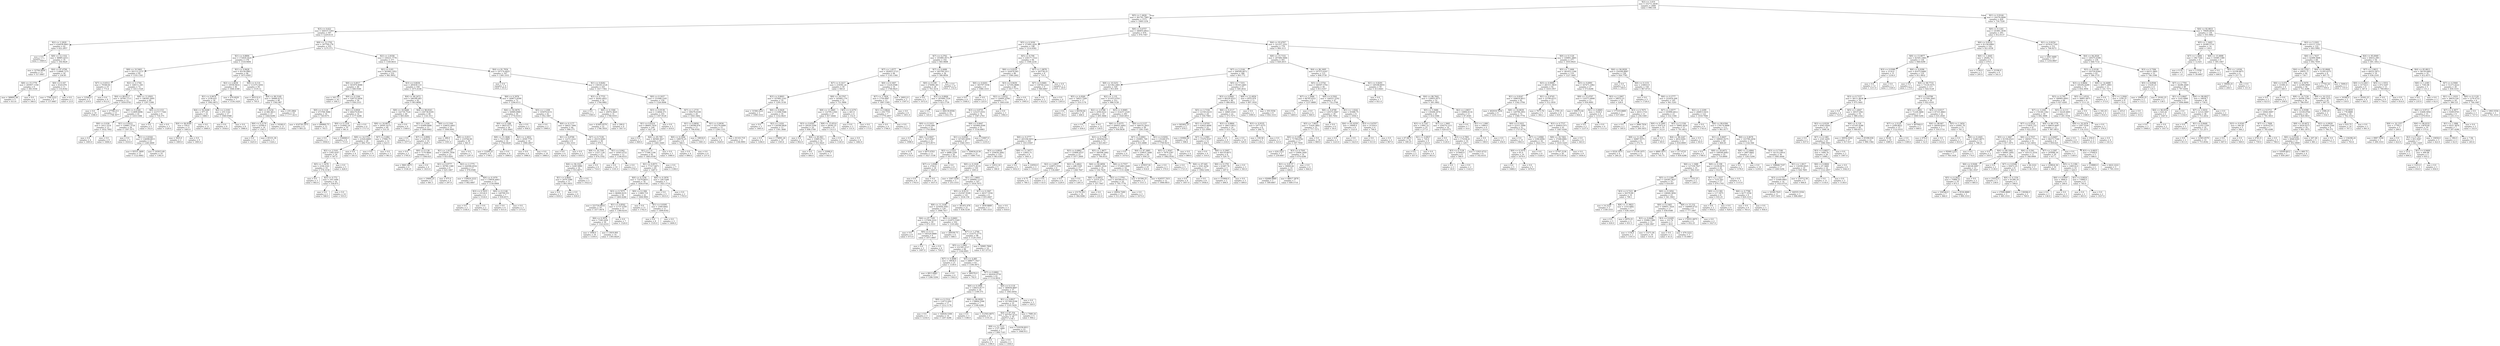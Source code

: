 digraph Tree {
node [shape=box] ;
0 [label="X[2] <= 3.419\nmse = 332711.4036\nsamples = 2000\nvalue = 996.538"] ;
1 [label="X[5] <= 1.4626\nmse = 361761.7965\nsamples = 1571\nvalue = 1069.1254"] ;
0 -> 1 [labeldistance=2.5, labelangle=45, headlabel="True"] ;
2 [label="X[3] <= 0.622\nmse = 344537.5303\nsamples = 597\nvalue = 1229.6131"] ;
1 -> 2 ;
3 [label="X[2] <= 2.2829\nmse = 434438.6803\nsamples = 42\nvalue = 622.2857"] ;
2 -> 3 ;
4 [label="mse = 0.0\nsamples = 7\nvalue = 1949.0"] ;
3 -> 4 ;
5 [label="X[8] <= 12.1332\nmse = 98885.4253\nsamples = 35\nvalue = 356.9429"] ;
3 -> 5 ;
6 [label="mse = 32704.9956\nsamples = 15\nvalue = 517.0667"] ;
5 -> 6 ;
7 [label="X[4] <= 87.4799\nmse = 114868.7275\nsamples = 20\nvalue = 236.85"] ;
5 -> 7 ;
8 [label="X[8] <= 15.1779\nmse = 205957.1358\nsamples = 9\nvalue = 383.5556"] ;
7 -> 8 ;
9 [label="mse = 368691.84\nsamples = 5\nvalue = 413.6"] ;
8 -> 9 ;
10 [label="mse = 0.0\nsamples = 4\nvalue = 346.0"] ;
8 -> 10 ;
11 [label="X[0] <= 0.167\nmse = 8324.876\nsamples = 11\nvalue = 116.8182"] ;
7 -> 11 ;
12 [label="mse = 7784.2222\nsamples = 9\nvalue = 137.6667"] ;
11 -> 12 ;
13 [label="mse = 0.0\nsamples = 2\nvalue = 23.0"] ;
11 -> 13 ;
14 [label="X[8] <= 12.1702\nmse = 307709.178\nsamples = 555\nvalue = 1275.573"] ;
2 -> 14 ;
15 [label="X[1] <= 0.8894\nmse = 172829.5424\nsamples = 178\nvalue = 1518.9494"] ;
14 -> 15 ;
16 [label="X[8] <= 10.5462\nmse = 201112.2137\nsamples = 82\nvalue = 1335.1341"] ;
15 -> 16 ;
17 [label="X[7] <= 0.6512\nmse = 79348.64\nsamples = 10\nvalue = 773.4"] ;
16 -> 17 ;
18 [label="mse = 12544.0\nsamples = 2\nvalue = 219.0"] ;
17 -> 18 ;
19 [label="mse = 0.0\nsamples = 8\nvalue = 912.0"] ;
17 -> 19 ;
20 [label="X[2] <= 2.1744\nmse = 168111.185\nsamples = 72\nvalue = 1413.1528"] ;
16 -> 20 ;
21 [label="X[4] <= 89.6717\nmse = 18760.7713\nsamples = 23\nvalue = 1659.4783"] ;
20 -> 21 ;
22 [label="mse = 0.0\nsamples = 10\nvalue = 1596.0"] ;
21 -> 22 ;
23 [label="mse = 27708.213\nsamples = 13\nvalue = 1708.3077"] ;
21 -> 23 ;
24 [label="X[8] <= 11.9503\nmse = 196365.2695\nsamples = 49\nvalue = 1297.5306"] ;
20 -> 24 ;
25 [label="X[6] <= 0.2544\nmse = 112809.8096\nsamples = 41\nvalue = 1410.5366"] ;
24 -> 25 ;
26 [label="X[6] <= 0.036\nmse = 1612.3314\nsamples = 13\nvalue = 1632.7692"] ;
25 -> 26 ;
27 [label="mse = 0.0\nsamples = 4\nvalue = 1693.0"] ;
26 -> 27 ;
28 [label="mse = 0.0\nsamples = 9\nvalue = 1606.0"] ;
26 -> 28 ;
29 [label="X[1] <= 0.8221\nmse = 130861.3724\nsamples = 28\nvalue = 1307.3571"] ;
25 -> 29 ;
30 [label="mse = 0.0\nsamples = 5\nvalue = 1616.0"] ;
29 -> 30 ;
31 [label="X[1] <= 0.8344\nmse = 134098.8015\nsamples = 23\nvalue = 1240.2609"] ;
29 -> 31 ;
32 [label="mse = 95531.3609\nsamples = 13\nvalue = 1122.8462"] ;
31 -> 32 ;
33 [label="mse = 143015.69\nsamples = 10\nvalue = 1392.9"] ;
31 -> 33 ;
34 [label="X[0] <= 0.1153\nmse = 223717.7344\nsamples = 8\nvalue = 718.375"] ;
24 -> 34 ;
35 [label="mse = 0.0\nsamples = 5\nvalue = 352.0"] ;
34 -> 35 ;
36 [label="mse = 0.0\nsamples = 3\nvalue = 1329.0"] ;
34 -> 36 ;
37 [label="X[1] <= 0.9428\nmse = 95158.9983\nsamples = 96\nvalue = 1675.9583"] ;
15 -> 37 ;
38 [label="X[2] <= 2.4638\nmse = 19558.9414\nsamples = 46\nvalue = 1846.4348"] ;
37 -> 38 ;
39 [label="X[1] <= 0.9074\nmse = 2338.455\nsamples = 39\nvalue = 1902.4872"] ;
38 -> 39 ;
40 [label="X[4] <= 92.0268\nmse = 977.25\nsamples = 22\nvalue = 1866.5"] ;
39 -> 40 ;
41 [label="X[4] <= 84.8546\nmse = 550.0\nsamples = 11\nvalue = 1893.0"] ;
40 -> 41 ;
42 [label="mse = 3025.0\nsamples = 2\nvalue = 1893.0"] ;
41 -> 42 ;
43 [label="mse = 0.0\nsamples = 9\nvalue = 1893.0"] ;
41 -> 43 ;
44 [label="mse = 0.0\nsamples = 11\nvalue = 1840.0"] ;
40 -> 44 ;
45 [label="X[2] <= 2.2183\nmse = 255.1142\nsamples = 17\nvalue = 1949.0588"] ;
39 -> 45 ;
46 [label="mse = 0.0\nsamples = 9\nvalue = 1934.0"] ;
45 -> 46 ;
47 [label="mse = 0.0\nsamples = 8\nvalue = 1966.0"] ;
45 -> 47 ;
48 [label="mse = 470.6939\nsamples = 7\nvalue = 1534.1429"] ;
38 -> 48 ;
49 [label="X[0] <= 0.114\nmse = 113375.5456\nsamples = 50\nvalue = 1519.12"] ;
37 -> 49 ;
50 [label="mse = 393132.0\nsamples = 4\nvalue = 795.0"] ;
49 -> 50 ;
51 [label="X[4] <= 89.3149\nmse = 39488.4272\nsamples = 46\nvalue = 1582.087"] ;
49 -> 51 ;
52 [label="X[6] <= 0.5234\nmse = 21366.3813\nsamples = 27\nvalue = 1444.6296"] ;
51 -> 52 ;
53 [label="X[6] <= 0.2179\nmse = 22599.0\nsamples = 16\nvalue = 1393.5"] ;
52 -> 53 ;
54 [label="mse = 0.0\nsamples = 11\nvalue = 1425.0"] ;
53 -> 54 ;
55 [label="mse = 65331.36\nsamples = 5\nvalue = 1324.2"] ;
53 -> 55 ;
56 [label="mse = 10240.0\nsamples = 11\nvalue = 1519.0"] ;
52 -> 56 ;
57 [label="mse = 235.2964\nsamples = 19\nvalue = 1777.4211"] ;
51 -> 57 ;
58 [label="X[2] <= 2.8358\nmse = 330221.7778\nsamples = 377\nvalue = 1160.6631"] ;
14 -> 58 ;
59 [label="X[1] <= 0.83\nmse = 363962.1952\nsamples = 210\nvalue = 981.9952"] ;
58 -> 59 ;
60 [label="X[6] <= 0.4017\nmse = 501870.4088\nsamples = 46\nvalue = 648.9348"] ;
59 -> 60 ;
61 [label="mse = 343.75\nsamples = 16\nvalue = 106.5"] ;
60 -> 61 ;
62 [label="X[0] <= 0.1244\nmse = 528732.0456\nsamples = 30\nvalue = 938.2333"] ;
60 -> 62 ;
63 [label="X[0] <= 0.1124\nmse = 473768.3086\nsamples = 16\nvalue = 728.9375"] ;
62 -> 63 ;
64 [label="mse = 414726.1875\nsamples = 4\nvalue = 805.25"] ;
63 -> 64 ;
65 [label="mse = 490860.75\nsamples = 12\nvalue = 703.5"] ;
63 -> 65 ;
66 [label="X[3] <= 0.6926\nmse = 484270.8163\nsamples = 14\nvalue = 1177.4286"] ;
62 -> 66 ;
67 [label="X[0] <= 0.1318\nmse = 514942.24\nsamples = 10\nvalue = 961.6"] ;
66 -> 67 ;
68 [label="mse = 0.0\nsamples = 2\nvalue = 1956.0"] ;
67 -> 68 ;
69 [label="mse = 334668.0\nsamples = 8\nvalue = 713.0"] ;
67 -> 69 ;
70 [label="mse = 0.0\nsamples = 4\nvalue = 1717.0"] ;
66 -> 70 ;
71 [label="X[3] <= 0.8436\nmse = 285439.133\nsamples = 164\nvalue = 1075.4146"] ;
59 -> 71 ;
72 [label="X[4] <= 90.2472\nmse = 246399.483\nsamples = 92\nvalue = 903.8696"] ;
71 -> 72 ;
73 [label="X[8] <= 18.0448\nmse = 142730.7524\nsamples = 46\nvalue = 665.8261"] ;
72 -> 73 ;
74 [label="X[8] <= 16.6875\nmse = 29591.0275\nsamples = 40\nvalue = 533.35"] ;
73 -> 74 ;
75 [label="X[8] <= 14.5703\nmse = 21024.8469\nsamples = 28\nvalue = 494.7143"] ;
74 -> 75 ;
76 [label="X[2] <= 2.5161\nmse = 5392.4167\nsamples = 24\nvalue = 547.0"] ;
75 -> 76 ;
77 [label="X[5] <= 1.1678\nmse = 2104.2161\nsamples = 19\nvalue = 578.3158"] ;
76 -> 77 ;
78 [label="mse = 0.0\nsamples = 3\nvalue = 682.0"] ;
77 -> 78 ;
79 [label="X[3] <= 0.772\nmse = 105.1094\nsamples = 16\nvalue = 558.875"] ;
77 -> 79 ;
80 [label="mse = 0.0\nsamples = 2\nvalue = 586.0"] ;
79 -> 80 ;
81 [label="mse = 0.0\nsamples = 14\nvalue = 555.0"] ;
79 -> 81 ;
82 [label="mse = 0.0\nsamples = 5\nvalue = 428.0"] ;
76 -> 82 ;
83 [label="mse = 0.0\nsamples = 4\nvalue = 181.0"] ;
75 -> 83 ;
84 [label="X[7] <= 0.882\nmse = 37968.75\nsamples = 12\nvalue = 623.5"] ;
74 -> 84 ;
85 [label="mse = 0.0\nsamples = 9\nvalue = 511.0"] ;
84 -> 85 ;
86 [label="mse = 0.0\nsamples = 3\nvalue = 961.0"] ;
84 -> 86 ;
87 [label="mse = 0.0\nsamples = 6\nvalue = 1549.0"] ;
73 -> 87 ;
88 [label="X[4] <= 98.8343\nmse = 236738.8185\nsamples = 46\nvalue = 1141.913"] ;
72 -> 88 ;
89 [label="X[2] <= 2.026\nmse = 63499.6686\nsamples = 13\nvalue = 1499.8462"] ;
88 -> 89 ;
90 [label="mse = 0.0\nsamples = 3\nvalue = 1077.0"] ;
89 -> 90 ;
91 [label="X[7] <= 0.8982\nmse = 12818.01\nsamples = 10\nvalue = 1626.7"] ;
89 -> 91 ;
92 [label="mse = 0.0\nsamples = 2\nvalue = 1795.0"] ;
91 -> 92 ;
93 [label="X[0] <= 0.138\nmse = 7170.9844\nsamples = 8\nvalue = 1584.625"] ;
91 -> 93 ;
94 [label="mse = 9661.6875\nsamples = 4\nvalue = 1536.25"] ;
93 -> 94 ;
95 [label="mse = 0.0\nsamples = 4\nvalue = 1633.0"] ;
93 -> 95 ;
96 [label="X[6] <= 0.1164\nmse = 234632.4463\nsamples = 33\nvalue = 1000.9091"] ;
88 -> 96 ;
97 [label="mse = 288.0\nsamples = 3\nvalue = 1591.0"] ;
96 -> 97 ;
98 [label="X[6] <= 0.813\nmse = 219764.09\nsamples = 30\nvalue = 941.9"] ;
96 -> 98 ;
99 [label="X[1] <= 1.0153\nmse = 236591.7958\nsamples = 23\nvalue = 833.8261"] ;
98 -> 99 ;
100 [label="X[1] <= 0.9777\nmse = 39790.1389\nsamples = 6\nvalue = 425.1667"] ;
99 -> 100 ;
101 [label="mse = 19460.25\nsamples = 2\nvalue = 681.5"] ;
100 -> 101 ;
102 [label="mse = 675.0\nsamples = 4\nvalue = 297.0"] ;
100 -> 102 ;
103 [label="X[2] <= 2.1775\nmse = 226306.0554\nsamples = 17\nvalue = 978.0588"] ;
99 -> 103 ;
104 [label="mse = 159424.2222\nsamples = 6\nvalue = 662.6667"] ;
103 -> 104 ;
105 [label="X[0] <= 0.1079\nmse = 178934.4463\nsamples = 11\nvalue = 1150.0909"] ;
103 -> 105 ;
106 [label="X[3] <= 0.7835\nmse = 33124.0\nsamples = 4\nvalue = 1518.0"] ;
105 -> 106 ;
107 [label="mse = 0.0\nsamples = 2\nvalue = 1336.0"] ;
106 -> 107 ;
108 [label="mse = 0.0\nsamples = 2\nvalue = 1700.0"] ;
106 -> 108 ;
109 [label="X[0] <= 0.1146\nmse = 140709.551\nsamples = 7\nvalue = 939.8571"] ;
105 -> 109 ;
110 [label="mse = 0.0\nsamples = 4\nvalue = 615.0"] ;
109 -> 110 ;
111 [label="mse = 0.0\nsamples = 3\nvalue = 1373.0"] ;
109 -> 111 ;
112 [label="mse = 0.0\nsamples = 7\nvalue = 1297.0"] ;
98 -> 112 ;
113 [label="X[6] <= 0.3976\nmse = 249673.9599\nsamples = 72\nvalue = 1294.6111"] ;
71 -> 113 ;
114 [label="X[4] <= 92.0676\nmse = 56969.0989\nsamples = 30\nvalue = 1774.0333"] ;
113 -> 114 ;
115 [label="X[0] <= 0.1288\nmse = 9825.6773\nsamples = 28\nvalue = 1832.4643"] ;
114 -> 115 ;
116 [label="X[8] <= 15.3646\nmse = 7513.0867\nsamples = 14\nvalue = 1764.6429"] ;
115 -> 116 ;
117 [label="mse = 12209.25\nsamples = 6\nvalue = 1709.5"] ;
116 -> 117 ;
118 [label="mse = 0.0\nsamples = 8\nvalue = 1806.0"] ;
116 -> 118 ;
119 [label="X[2] <= 2.2832\nmse = 2938.7755\nsamples = 14\nvalue = 1900.2857"] ;
115 -> 119 ;
120 [label="mse = 0.0\nsamples = 4\nvalue = 1986.0"] ;
119 -> 120 ;
121 [label="mse = 0.0\nsamples = 10\nvalue = 1866.0"] ;
119 -> 121 ;
122 [label="mse = 0.0\nsamples = 2\nvalue = 956.0"] ;
114 -> 122 ;
123 [label="X[5] <= 1.1208\nmse = 105876.6151\nsamples = 42\nvalue = 952.1667"] ;
113 -> 123 ;
124 [label="mse = 0.0\nsamples = 2\nvalue = 1990.0"] ;
123 -> 124 ;
125 [label="X[0] <= 0.1177\nmse = 54622.7994\nsamples = 40\nvalue = 900.275"] ;
123 -> 125 ;
126 [label="X[1] <= 0.8706\nmse = 12272.2222\nsamples = 6\nvalue = 502.3333"] ;
125 -> 126 ;
127 [label="mse = 0.0\nsamples = 4\nvalue = 424.0"] ;
126 -> 127 ;
128 [label="mse = 0.0\nsamples = 2\nvalue = 659.0"] ;
126 -> 128 ;
129 [label="X[7] <= 0.7238\nmse = 29219.4265\nsamples = 34\nvalue = 970.5"] ;
125 -> 129 ;
130 [label="X[8] <= 16.7391\nmse = 13217.126\nsamples = 22\nvalue = 874.3182"] ;
129 -> 130 ;
131 [label="X[4] <= 94.3321\nmse = 5249.5898\nsamples = 16\nvalue = 933.6875"] ;
130 -> 131 ;
132 [label="X[1] <= 0.8641\nmse = 2479.3388\nsamples = 11\nvalue = 893.5455"] ;
131 -> 132 ;
133 [label="mse = 0.0\nsamples = 5\nvalue = 839.0"] ;
132 -> 133 ;
134 [label="mse = 0.0\nsamples = 6\nvalue = 939.0"] ;
132 -> 134 ;
135 [label="mse = 0.0\nsamples = 5\nvalue = 1022.0"] ;
131 -> 135 ;
136 [label="mse = 0.0\nsamples = 6\nvalue = 716.0"] ;
130 -> 136 ;
137 [label="X[1] <= 0.842\nmse = 10503.4722\nsamples = 12\nvalue = 1146.8333"] ;
129 -> 137 ;
138 [label="mse = 0.0\nsamples = 10\nvalue = 1101.0"] ;
137 -> 138 ;
139 [label="mse = 0.0\nsamples = 2\nvalue = 1376.0"] ;
137 -> 139 ;
140 [label="X[4] <= 81.7054\nmse = 197174.4025\nsamples = 167\nvalue = 1385.3353"] ;
58 -> 140 ;
141 [label="mse = 0.0\nsamples = 4\nvalue = 65.0"] ;
140 -> 141 ;
142 [label="X[1] <= 0.8282\nmse = 158183.2126\nsamples = 163\nvalue = 1417.7362"] ;
140 -> 142 ;
143 [label="X[3] <= 0.7755\nmse = 30262.4922\nsamples = 34\nvalue = 1764.0882"] ;
142 -> 143 ;
144 [label="mse = 0.0\nsamples = 3\nvalue = 1590.0"] ;
143 -> 144 ;
145 [label="X[0] <= 0.1566\nmse = 29974.3829\nsamples = 31\nvalue = 1780.9355"] ;
143 -> 145 ;
146 [label="mse = 41405.0579\nsamples = 22\nvalue = 1766.1818"] ;
145 -> 146 ;
147 [label="mse = 200.0\nsamples = 9\nvalue = 1817.0"] ;
145 -> 147 ;
148 [label="X[0] <= 0.1837\nmse = 151948.2165\nsamples = 129\nvalue = 1326.4496"] ;
142 -> 148 ;
149 [label="X[3] <= 0.9139\nmse = 114664.371\nsamples = 103\nvalue = 1397.9126"] ;
148 -> 149 ;
150 [label="X[1] <= 0.8314\nmse = 88493.7616\nsamples = 100\nvalue = 1427.28"] ;
149 -> 150 ;
151 [label="mse = 0.0\nsamples = 3\nvalue = 849.0"] ;
150 -> 151 ;
152 [label="X[4] <= 85.785\nmse = 80568.3027\nsamples = 97\nvalue = 1445.1649"] ;
150 -> 152 ;
153 [label="X[1] <= 1.0\nmse = 77306.1194\nsamples = 92\nvalue = 1465.0109"] ;
152 -> 153 ;
154 [label="X[1] <= 0.8571\nmse = 77317.6471\nsamples = 85\nvalue = 1487.0"] ;
153 -> 154 ;
155 [label="X[0] <= 0.1258\nmse = 73279.8455\nsamples = 78\nvalue = 1456.9744"] ;
154 -> 155 ;
156 [label="X[3] <= 0.7075\nmse = 86068.9235\nsamples = 56\nvalue = 1400.4286"] ;
155 -> 156 ;
157 [label="mse = 221724.6814\nsamples = 19\nvalue = 1477.9474"] ;
156 -> 157 ;
158 [label="X[1] <= 0.8502\nmse = 11737.4785\nsamples = 37\nvalue = 1360.6216"] ;
156 -> 158 ;
159 [label="X[6] <= 0.3976\nmse = 7166.2456\nsamples = 30\nvalue = 1323.4333"] ;
158 -> 159 ;
160 [label="mse = 1008.0\nsamples = 16\nvalue = 1339.0"] ;
159 -> 160 ;
161 [label="mse = 13610.801\nsamples = 14\nvalue = 1305.6429"] ;
159 -> 161 ;
162 [label="mse = 0.0\nsamples = 7\nvalue = 1520.0"] ;
158 -> 162 ;
163 [label="X[0] <= 0.1384\nmse = 11869.719\nsamples = 22\nvalue = 1600.9091"] ;
155 -> 163 ;
164 [label="mse = 0.0\nsamples = 11\nvalue = 1702.0"] ;
163 -> 164 ;
165 [label="X[1] <= 0.8395\nmse = 3300.6942\nsamples = 11\nvalue = 1499.8182"] ;
163 -> 165 ;
166 [label="mse = 0.0\nsamples = 8\nvalue = 1535.0"] ;
165 -> 166 ;
167 [label="mse = 0.0\nsamples = 3\nvalue = 1406.0"] ;
165 -> 167 ;
168 [label="X[6] <= 0.3976\nmse = 326.5306\nsamples = 7\nvalue = 1821.5714"] ;
154 -> 168 ;
169 [label="mse = 0.0\nsamples = 5\nvalue = 1833.0"] ;
168 -> 169 ;
170 [label="mse = 0.0\nsamples = 2\nvalue = 1793.0"] ;
168 -> 170 ;
171 [label="mse = 0.0\nsamples = 7\nvalue = 1198.0"] ;
153 -> 171 ;
172 [label="mse = 0.0\nsamples = 5\nvalue = 1080.0"] ;
152 -> 172 ;
173 [label="mse = 0.0\nsamples = 3\nvalue = 419.0"] ;
149 -> 173 ;
174 [label="X[7] <= 1.2735\nmse = 199270.6109\nsamples = 26\nvalue = 1043.3462"] ;
148 -> 174 ;
175 [label="X[1] <= 0.8856\nmse = 136596.876\nsamples = 11\nvalue = 706.8182"] ;
174 -> 175 ;
176 [label="X[0] <= 0.1994\nmse = 108570.25\nsamples = 8\nvalue = 566.5"] ;
175 -> 176 ;
177 [label="mse = 0.0\nsamples = 4\nvalue = 896.0"] ;
176 -> 177 ;
178 [label="mse = 0.0\nsamples = 4\nvalue = 237.0"] ;
176 -> 178 ;
179 [label="mse = 18818.0\nsamples = 3\nvalue = 1081.0"] ;
175 -> 179 ;
180 [label="X[1] <= 0.9036\nmse = 101276.6489\nsamples = 15\nvalue = 1290.1333"] ;
174 -> 180 ;
181 [label="mse = 0.0\nsamples = 4\nvalue = 1629.0"] ;
180 -> 181 ;
182 [label="mse = 81163.719\nsamples = 11\nvalue = 1166.9091"] ;
180 -> 182 ;
183 [label="X[6] <= 0.0757\nmse = 346855.8022\nsamples = 974\nvalue = 970.7567"] ;
1 -> 183 ;
184 [label="X[5] <= 6.1636\nmse = 373991.4291\nsamples = 196\nvalue = 1214.6582"] ;
183 -> 184 ;
185 [label="X[7] <= 4.2762\nmse = 355985.0573\nsamples = 102\nvalue = 945.9608"] ;
184 -> 185 ;
186 [label="X[7] <= 1.4577\nmse = 292825.5723\nsamples = 66\nvalue = 1145.1364"] ;
185 -> 186 ;
187 [label="X[7] <= 0.1417\nmse = 218391.24\nsamples = 50\nvalue = 945.8"] ;
186 -> 187 ;
188 [label="X[3] <= 0.8003\nmse = 107682.2161\nsamples = 19\nvalue = 1295.3158"] ;
187 -> 188 ;
189 [label="mse = 31584.2222\nsamples = 3\nvalue = 1099.3333"] ;
188 -> 189 ;
190 [label="X[6] <= 0.0429\nmse = 113398.5586\nsamples = 16\nvalue = 1332.0625"] ;
188 -> 190 ;
191 [label="mse = 0.0\nsamples = 3\nvalue = 1465.0"] ;
190 -> 191 ;
192 [label="X[2] <= 2.624\nmse = 134548.0828\nsamples = 13\nvalue = 1301.3846"] ;
190 -> 192 ;
193 [label="mse = 0.0\nsamples = 3\nvalue = 1294.0"] ;
192 -> 193 ;
194 [label="mse = 174891.24\nsamples = 10\nvalue = 1303.6"] ;
192 -> 194 ;
195 [label="X[8] <= 18.5767\nmse = 165482.179\nsamples = 31\nvalue = 731.5806"] ;
187 -> 195 ;
196 [label="X[8] <= 13.3665\nmse = 132795.1358\nsamples = 27\nvalue = 817.4444"] ;
195 -> 196 ;
197 [label="X[3] <= 0.6501\nmse = 29520.5596\nsamples = 19\nvalue = 608.5789"] ;
196 -> 197 ;
198 [label="mse = 0.0\nsamples = 3\nvalue = 902.0"] ;
197 -> 198 ;
199 [label="X[4] <= 85.963\nmse = 15885.8711\nsamples = 16\nvalue = 553.5625"] ;
197 -> 199 ;
200 [label="mse = 0.0\nsamples = 9\nvalue = 484.0"] ;
199 -> 200 ;
201 [label="mse = 22090.0\nsamples = 7\nvalue = 643.0"] ;
199 -> 201 ;
202 [label="X[8] <= 15.6514\nmse = 28392.25\nsamples = 8\nvalue = 1313.5"] ;
196 -> 202 ;
203 [label="mse = 0.0\nsamples = 4\nvalue = 1145.0"] ;
202 -> 203 ;
204 [label="mse = 0.0\nsamples = 4\nvalue = 1482.0"] ;
202 -> 204 ;
205 [label="X[5] <= 4.2279\nmse = 441.0\nsamples = 4\nvalue = 152.0"] ;
195 -> 205 ;
206 [label="mse = 0.0\nsamples = 2\nvalue = 131.0"] ;
205 -> 206 ;
207 [label="mse = 0.0\nsamples = 2\nvalue = 173.0"] ;
205 -> 207 ;
208 [label="X[0] <= 0.1607\nmse = 13224.0586\nsamples = 16\nvalue = 1768.0625"] ;
186 -> 208 ;
209 [label="X[7] <= 3.7824\nmse = 1754.0947\nsamples = 13\nvalue = 1807.5385"] ;
208 -> 209 ;
210 [label="X[1] <= 0.8624\nmse = 250.7755\nsamples = 7\nvalue = 1770.2857"] ;
209 -> 210 ;
211 [label="mse = 0.0\nsamples = 4\nvalue = 1784.0"] ;
210 -> 211 ;
212 [label="mse = 0.0\nsamples = 3\nvalue = 1752.0"] ;
210 -> 212 ;
213 [label="mse = 0.0\nsamples = 6\nvalue = 1851.0"] ;
209 -> 213 ;
214 [label="mse = 26912.0\nsamples = 3\nvalue = 1597.0"] ;
208 -> 214 ;
215 [label="X[7] <= 4.4486\nmse = 265709.1011\nsamples = 36\nvalue = 580.8056"] ;
185 -> 215 ;
216 [label="X[0] <= 0.109\nmse = 274080.361\nsamples = 28\nvalue = 703.3214"] ;
215 -> 216 ;
217 [label="mse = 0.0\nsamples = 5\nvalue = 1072.0"] ;
216 -> 217 ;
218 [label="X[3] <= 0.8004\nmse = 297690.7524\nsamples = 23\nvalue = 623.1739"] ;
216 -> 218 ;
219 [label="mse = 0.0\nsamples = 7\nvalue = 145.0"] ;
218 -> 219 ;
220 [label="mse = 284130.8594\nsamples = 16\nvalue = 832.375"] ;
218 -> 220 ;
221 [label="mse = 0.0\nsamples = 8\nvalue = 152.0"] ;
215 -> 221 ;
222 [label="X[5] <= 8.706\nmse = 230177.1522\nsamples = 94\nvalue = 1506.2234"] ;
184 -> 222 ;
223 [label="X[6] <= 0.0224\nmse = 162676.045\nsamples = 86\nvalue = 1580.2442"] ;
222 -> 223 ;
224 [label="X[6] <= 0.0203\nmse = 365797.5556\nsamples = 6\nvalue = 1080.3333"] ;
223 -> 224 ;
225 [label="mse = 0.0\nsamples = 4\nvalue = 1508.0"] ;
224 -> 225 ;
226 [label="mse = 0.0\nsamples = 2\nvalue = 225.0"] ;
224 -> 226 ;
227 [label="X[3] <= 0.9439\nmse = 127292.8686\nsamples = 80\nvalue = 1617.7375"] ;
223 -> 227 ;
228 [label="X[2] <= 3.0252\nmse = 126491.0764\nsamples = 77\nvalue = 1603.039"] ;
227 -> 228 ;
229 [label="X[3] <= 0.8755\nmse = 125237.0351\nsamples = 74\nvalue = 1587.2703"] ;
228 -> 229 ;
230 [label="X[0] <= 0.1015\nmse = 15192.896\nsamples = 23\nvalue = 1703.8696"] ;
229 -> 230 ;
231 [label="mse = 0.0\nsamples = 2\nvalue = 1998.0"] ;
230 -> 231 ;
232 [label="X[6] <= 0.0647\nmse = 7615.8367\nsamples = 21\nvalue = 1675.8571"] ;
230 -> 232 ;
233 [label="mse = 0.0\nsamples = 8\nvalue = 1755.0"] ;
232 -> 233 ;
234 [label="mse = 6075.9763\nsamples = 13\nvalue = 1627.1538"] ;
232 -> 234 ;
235 [label="X[6] <= 0.0647\nmse = 165968.4506\nsamples = 51\nvalue = 1534.6863"] ;
229 -> 235 ;
236 [label="X[1] <= 0.8395\nmse = 167283.0059\nsamples = 47\nvalue = 1560.1915"] ;
235 -> 236 ;
237 [label="X[2] <= 2.5323\nmse = 6886.2249\nsamples = 26\nvalue = 1617.9231"] ;
236 -> 237 ;
238 [label="X[7] <= 1.6588\nmse = 2744.0\nsamples = 18\nvalue = 1665.0"] ;
237 -> 238 ;
239 [label="mse = 0.0\nsamples = 4\nvalue = 1763.0"] ;
238 -> 239 ;
240 [label="mse = 0.0\nsamples = 14\nvalue = 1637.0"] ;
238 -> 240 ;
241 [label="mse = 0.0\nsamples = 8\nvalue = 1512.0"] ;
237 -> 241 ;
242 [label="mse = 356634.0136\nsamples = 21\nvalue = 1488.7143"] ;
236 -> 242 ;
243 [label="mse = 53067.0\nsamples = 4\nvalue = 1235.0"] ;
235 -> 243 ;
244 [label="mse = 0.0\nsamples = 3\nvalue = 1992.0"] ;
228 -> 244 ;
245 [label="mse = 0.0\nsamples = 3\nvalue = 1995.0"] ;
227 -> 245 ;
246 [label="X[7] <= 1.8878\nmse = 263738.25\nsamples = 8\nvalue = 710.5"] ;
222 -> 246 ;
247 [label="X[7] <= 0.8481\nmse = 139744.2222\nsamples = 6\nvalue = 940.6667"] ;
246 -> 247 ;
248 [label="mse = 0.0\nsamples = 2\nvalue = 412.0"] ;
247 -> 248 ;
249 [label="mse = 0.0\nsamples = 4\nvalue = 1205.0"] ;
247 -> 249 ;
250 [label="mse = 0.0\nsamples = 2\nvalue = 20.0"] ;
246 -> 250 ;
251 [label="X[4] <= 93.4767\nmse = 321257.3351\nsamples = 778\nvalue = 909.3111"] ;
183 -> 251 ;
252 [label="X[8] <= 15.7332\nmse = 297480.5684\nsamples = 501\nvalue = 828.2615"] ;
251 -> 252 ;
253 [label="X[7] <= 2.2144\nmse = 308549.0672\nsamples = 386\nvalue = 893.772"] ;
252 -> 253 ;
254 [label="X[8] <= 10.5251\nmse = 321362.2483\nsamples = 329\nvalue = 953.459"] ;
253 -> 254 ;
255 [label="X[5] <= 4.4569\nmse = 74823.7509\nsamples = 17\nvalue = 310.1176"] ;
254 -> 255 ;
256 [label="mse = 0.0\nsamples = 7\nvalue = 84.0"] ;
255 -> 256 ;
257 [label="mse = 66356.64\nsamples = 10\nvalue = 468.4"] ;
255 -> 257 ;
258 [label="X[2] <= 2.135\nmse = 311015.0703\nsamples = 312\nvalue = 988.5128"] ;
254 -> 258 ;
259 [label="X[2] <= 2.0788\nmse = 2056.0222\nsamples = 19\nvalue = 495.3684"] ;
258 -> 259 ;
260 [label="mse = 0.0\nsamples = 7\nvalue = 436.0"] ;
259 -> 260 ;
261 [label="mse = 0.0\nsamples = 12\nvalue = 530.0"] ;
259 -> 261 ;
262 [label="X[3] <= 0.9085\nmse = 314257.2329\nsamples = 293\nvalue = 1020.4915"] ;
258 -> 262 ;
263 [label="X[6] <= 0.4375\nmse = 284921.6002\nsamples = 235\nvalue = 956.0638"] ;
262 -> 263 ;
264 [label="X[6] <= 0.2777\nmse = 265104.0453\nsamples = 163\nvalue = 1013.9387"] ;
263 -> 264 ;
265 [label="X[3] <= 0.8934\nmse = 259430.3082\nsamples = 155\nvalue = 983.6387"] ;
264 -> 265 ;
266 [label="X[0] <= 0.1028\nmse = 255571.8133\nsamples = 150\nvalue = 1003.4"] ;
265 -> 266 ;
267 [label="mse = 3307.5556\nsamples = 3\nvalue = 253.3333"] ;
266 -> 267 ;
268 [label="X[1] <= 1.0893\nmse = 249004.1117\nsamples = 147\nvalue = 1018.7075"] ;
266 -> 268 ;
269 [label="X[5] <= 8.9133\nmse = 252547.9189\nsamples = 141\nvalue = 1034.156"] ;
268 -> 269 ;
270 [label="X[8] <= 11.3108\nmse = 225458.3583\nsamples = 120\nvalue = 1068.7417"] ;
269 -> 270 ;
271 [label="X[4] <= 87.7105\nmse = 137494.2222\nsamples = 18\nvalue = 872.3333"] ;
270 -> 271 ;
272 [label="mse = 0.0\nsamples = 9\nvalue = 673.0"] ;
271 -> 272 ;
273 [label="X[0] <= 0.12\nmse = 195520.8889\nsamples = 9\nvalue = 1071.6667"] ;
271 -> 273 ;
274 [label="mse = 0.0\nsamples = 3\nvalue = 1697.0"] ;
273 -> 274 ;
275 [label="mse = 0.0\nsamples = 6\nvalue = 759.0"] ;
273 -> 275 ;
276 [label="X[1] <= 0.8401\nmse = 232972.5345\nsamples = 102\nvalue = 1103.402"] ;
270 -> 276 ;
277 [label="mse = 269100.75\nsamples = 4\nvalue = 468.5"] ;
276 -> 277 ;
278 [label="X[7] <= 1.2746\nmse = 214373.2775\nsamples = 98\nvalue = 1129.3163"] ;
276 -> 278 ;
279 [label="X[5] <= 2.2982\nmse = 231345.2137\nsamples = 84\nvalue = 1164.6905"] ;
278 -> 279 ;
280 [label="X[7] <= 0.4686\nmse = 18836.0\nsamples = 21\nvalue = 1339.0"] ;
279 -> 280 ;
281 [label="mse = 8813.8962\nsamples = 17\nvalue = 1286.5294"] ;
280 -> 281 ;
282 [label="mse = 0.0\nsamples = 4\nvalue = 1562.0"] ;
280 -> 282 ;
283 [label="X[5] <= 4.485\nmse = 288677.7027\nsamples = 63\nvalue = 1106.5873"] ;
279 -> 283 ;
284 [label="mse = 389376.0\nsamples = 2\nvalue = 792.0"] ;
283 -> 284 ;
285 [label="X[7] <= 0.8882\nmse = 282024.9739\nsamples = 61\nvalue = 1116.9016"] ;
283 -> 285 ;
286 [label="X[0] <= 0.1998\nmse = 136633.8177\nsamples = 24\nvalue = 1199.375"] ;
285 -> 286 ;
287 [label="X[0] <= 0.1514\nmse = 118712.692\nsamples = 17\nvalue = 1212.1176"] ;
286 -> 287 ;
288 [label="mse = 0.0\nsamples = 3\nvalue = 1234.0"] ;
287 -> 288 ;
289 [label="mse = 144026.5306\nsamples = 14\nvalue = 1207.4286"] ;
287 -> 289 ;
290 [label="X[4] <= 84.0028\nmse = 178804.5306\nsamples = 7\nvalue = 1168.4286"] ;
286 -> 290 ;
291 [label="mse = 0.0\nsamples = 3\nvalue = 1186.0"] ;
290 -> 291 ;
292 [label="mse = 312502.6875\nsamples = 4\nvalue = 1155.25"] ;
290 -> 292 ;
293 [label="X[0] <= 0.1118\nmse = 369058.8897\nsamples = 37\nvalue = 1063.4054"] ;
285 -> 293 ;
294 [label="X[1] <= 0.8927\nmse = 357300.0196\nsamples = 35\nvalue = 1105.5429"] ;
293 -> 294 ;
295 [label="X[4] <= 87.354\nmse = 407787.4233\nsamples = 30\nvalue = 1139.1"] ;
294 -> 295 ;
296 [label="X[8] <= 12.7123\nmse = 1727.3469\nsamples = 7\nvalue = 1369.7143"] ;
295 -> 296 ;
297 [label="mse = 0.0\nsamples = 5\nvalue = 1396.0"] ;
296 -> 297 ;
298 [label="mse = 0.0\nsamples = 2\nvalue = 1304.0"] ;
296 -> 298 ;
299 [label="mse = 510258.6011\nsamples = 23\nvalue = 1068.913"] ;
295 -> 299 ;
300 [label="mse = 7080.16\nsamples = 5\nvalue = 904.2"] ;
294 -> 300 ;
301 [label="mse = 0.0\nsamples = 2\nvalue = 326.0"] ;
293 -> 301 ;
302 [label="mse = 59985.7806\nsamples = 14\nvalue = 917.0714"] ;
278 -> 302 ;
303 [label="mse = 361451.678\nsamples = 21\nvalue = 836.5238"] ;
269 -> 303 ;
304 [label="X[7] <= 0.1947\nmse = 28317.5556\nsamples = 6\nvalue = 655.6667"] ;
268 -> 304 ;
305 [label="mse = 3930.8889\nsamples = 3\nvalue = 493.3333"] ;
304 -> 305 ;
306 [label="mse = 0.0\nsamples = 3\nvalue = 818.0"] ;
304 -> 306 ;
307 [label="mse = 12012.16\nsamples = 5\nvalue = 390.8"] ;
265 -> 307 ;
308 [label="X[8] <= 11.5977\nmse = 12603.75\nsamples = 8\nvalue = 1601.0"] ;
264 -> 308 ;
309 [label="mse = 0.0\nsamples = 5\nvalue = 1652.0"] ;
308 -> 309 ;
310 [label="mse = 22050.0\nsamples = 3\nvalue = 1516.0"] ;
308 -> 310 ;
311 [label="X[3] <= 0.7188\nmse = 305036.651\nsamples = 72\nvalue = 825.0417"] ;
263 -> 311 ;
312 [label="X[3] <= 0.6862\nmse = 135800.4537\nsamples = 23\nvalue = 1077.2609"] ;
311 -> 312 ;
313 [label="X[2] <= 2.6837\nmse = 120872.5556\nsamples = 6\nvalue = 534.6667"] ;
312 -> 313 ;
314 [label="mse = 6.75\nsamples = 4\nvalue = 780.5"] ;
313 -> 314 ;
315 [label="mse = 0.0\nsamples = 2\nvalue = 43.0"] ;
313 -> 315 ;
316 [label="X[2] <= 2.4822\nmse = 486.5329\nsamples = 17\nvalue = 1268.7647"] ;
312 -> 316 ;
317 [label="mse = 0.0\nsamples = 4\nvalue = 1229.0"] ;
316 -> 317 ;
318 [label="mse = 0.0\nsamples = 13\nvalue = 1281.0"] ;
316 -> 318 ;
319 [label="X[5] <= 1.9677\nmse = 340598.3082\nsamples = 49\nvalue = 706.6531"] ;
311 -> 319 ;
320 [label="X[4] <= 82.6858\nmse = 146801.1624\nsamples = 35\nvalue = 536.7429"] ;
319 -> 320 ;
321 [label="X[6] <= 0.8653\nmse = 22531.474\nsamples = 17\nvalue = 357.7647"] ;
320 -> 321 ;
322 [label="mse = 23178.352\nsamples = 14\nvalue = 384.9286"] ;
321 -> 322 ;
323 [label="mse = 0.0\nsamples = 3\nvalue = 231.0"] ;
321 -> 323 ;
324 [label="X[2] <= 2.3793\nmse = 205340.6173\nsamples = 18\nvalue = 705.7778"] ;
320 -> 324 ;
325 [label="mse = 20954.7289\nsamples = 15\nvalue = 511.9333"] ;
324 -> 325 ;
326 [label="mse = 0.0\nsamples = 3\nvalue = 1675.0"] ;
324 -> 326 ;
327 [label="X[6] <= 0.7557\nmse = 572483.2449\nsamples = 14\nvalue = 1131.4286"] ;
319 -> 327 ;
328 [label="mse = 91506.25\nsamples = 2\nvalue = 1511.5"] ;
327 -> 328 ;
329 [label="mse = 624557.7431\nsamples = 12\nvalue = 1068.0833"] ;
327 -> 329 ;
330 [label="X[0] <= 0.1127\nmse = 348155.2833\nsamples = 58\nvalue = 1281.5345"] ;
262 -> 330 ;
331 [label="X[7] <= 0.8901\nmse = 250891.749\nsamples = 32\nvalue = 933.4688"] ;
330 -> 331 ;
332 [label="mse = 0.0\nsamples = 4\nvalue = 1474.0"] ;
331 -> 332 ;
333 [label="X[4] <= 87.2885\nmse = 239031.5446\nsamples = 28\nvalue = 856.25"] ;
331 -> 333 ;
334 [label="mse = 235937.92\nsamples = 25\nvalue = 914.6"] ;
333 -> 334 ;
335 [label="mse = 0.0\nsamples = 3\nvalue = 370.0"] ;
333 -> 335 ;
336 [label="X[1] <= 0.9292\nmse = 135240.071\nsamples = 26\nvalue = 1709.9231"] ;
330 -> 336 ;
337 [label="X[5] <= 1.9547\nmse = 7879.2397\nsamples = 22\nvalue = 1862.8182"] ;
336 -> 337 ;
338 [label="mse = 0.0\nsamples = 5\nvalue = 1721.0"] ;
337 -> 338 ;
339 [label="X[4] <= 87.645\nmse = 2541.4256\nsamples = 17\nvalue = 1904.5294"] ;
337 -> 339 ;
340 [label="mse = 0.0\nsamples = 9\nvalue = 1857.0"] ;
339 -> 340 ;
341 [label="mse = 0.0\nsamples = 8\nvalue = 1958.0"] ;
339 -> 341 ;
342 [label="mse = 0.0\nsamples = 4\nvalue = 869.0"] ;
336 -> 342 ;
343 [label="X[5] <= 7.7251\nmse = 95343.2465\nsamples = 57\nvalue = 549.2632"] ;
253 -> 343 ;
344 [label="X[3] <= 0.8481\nmse = 80229.4523\nsamples = 46\nvalue = 466.0652"] ;
343 -> 344 ;
345 [label="X[5] <= 3.7334\nmse = 121503.6233\nsamples = 24\nvalue = 550.7083"] ;
344 -> 345 ;
346 [label="mse = 642402.25\nsamples = 2\nvalue = 876.5"] ;
345 -> 346 ;
347 [label="X[1] <= 0.8705\nmse = 63622.9008\nsamples = 22\nvalue = 521.0909"] ;
345 -> 347 ;
348 [label="mse = 83984.04\nsamples = 10\nvalue = 598.6"] ;
347 -> 348 ;
349 [label="X[7] <= 3.5981\nmse = 37476.9167\nsamples = 12\nvalue = 456.5"] ;
347 -> 349 ;
350 [label="mse = 0.0\nsamples = 4\nvalue = 310.0"] ;
349 -> 350 ;
351 [label="X[6] <= 0.2997\nmse = 40118.6875\nsamples = 8\nvalue = 529.75"] ;
349 -> 351 ;
352 [label="X[6] <= 0.1791\nmse = 61467.76\nsamples = 5\nvalue = 497.8"] ;
351 -> 352 ;
353 [label="mse = 153664.0\nsamples = 2\nvalue = 496.0"] ;
352 -> 353 ;
354 [label="mse = 0.0\nsamples = 3\nvalue = 499.0"] ;
352 -> 354 ;
355 [label="mse = 0.0\nsamples = 3\nvalue = 583.0"] ;
351 -> 355 ;
356 [label="X[6] <= 0.2117\nmse = 18861.0165\nsamples = 22\nvalue = 373.7273"] ;
344 -> 356 ;
357 [label="X[3] <= 0.8864\nmse = 18613.0612\nsamples = 14\nvalue = 433.7143"] ;
356 -> 357 ;
358 [label="mse = 0.0\nsamples = 4\nvalue = 218.0"] ;
357 -> 358 ;
359 [label="mse = 0.0\nsamples = 10\nvalue = 520.0"] ;
357 -> 359 ;
360 [label="X[3] <= 0.9335\nmse = 1977.4375\nsamples = 8\nvalue = 268.75"] ;
356 -> 360 ;
361 [label="mse = 338.56\nsamples = 5\nvalue = 236.2"] ;
360 -> 361 ;
362 [label="mse = 0.0\nsamples = 3\nvalue = 323.0"] ;
360 -> 362 ;
363 [label="X[8] <= 12.4954\nmse = 8552.876\nsamples = 11\nvalue = 897.1818"] ;
343 -> 363 ;
364 [label="mse = 0.0\nsamples = 2\nvalue = 1090.0"] ;
363 -> 364 ;
365 [label="mse = 355.5556\nsamples = 9\nvalue = 854.3333"] ;
363 -> 365 ;
366 [label="X[4] <= 86.3495\nmse = 197573.4167\nsamples = 115\nvalue = 608.3739"] ;
252 -> 366 ;
367 [label="X[5] <= 2.5754\nmse = 166507.5702\nsamples = 56\nvalue = 813.5357"] ;
366 -> 367 ;
368 [label="X[7] <= 1.2666\nmse = 66765.4321\nsamples = 9\nvalue = 1237.8889"] ;
367 -> 368 ;
369 [label="mse = 0.0\nsamples = 5\nvalue = 1469.0"] ;
368 -> 369 ;
370 [label="mse = 0.0\nsamples = 4\nvalue = 949.0"] ;
368 -> 370 ;
371 [label="X[6] <= 0.5562\nmse = 144521.5192\nsamples = 47\nvalue = 732.2766"] ;
367 -> 371 ;
372 [label="X[6] <= 0.4768\nmse = 129372.9467\nsamples = 39\nvalue = 665.7692"] ;
371 -> 372 ;
373 [label="X[5] <= 7.9053\nmse = 71420.3802\nsamples = 33\nvalue = 777.7273"] ;
372 -> 373 ;
374 [label="X[0] <= 0.1096\nmse = 71798.6782\nsamples = 17\nvalue = 597.7059"] ;
373 -> 374 ;
375 [label="mse = 624.2222\nsamples = 3\nvalue = 239.6667"] ;
374 -> 375 ;
376 [label="X[3] <= 0.7505\nmse = 53694.2449\nsamples = 14\nvalue = 674.4286"] ;
374 -> 376 ;
377 [label="X[1] <= 0.8737\nmse = 59069.44\nsamples = 10\nvalue = 606.6"] ;
376 -> 377 ;
378 [label="mse = 82688.8889\nsamples = 3\nvalue = 599.6667"] ;
377 -> 378 ;
379 [label="mse = 48917.3878\nsamples = 7\nvalue = 609.5714"] ;
377 -> 379 ;
380 [label="mse = 0.0\nsamples = 4\nvalue = 844.0"] ;
376 -> 380 ;
381 [label="mse = 0.0\nsamples = 16\nvalue = 969.0"] ;
373 -> 381 ;
382 [label="mse = 0.0\nsamples = 6\nvalue = 50.0"] ;
372 -> 382 ;
383 [label="X[1] <= 1.0242\nmse = 91686.75\nsamples = 8\nvalue = 1056.5"] ;
371 -> 383 ;
384 [label="X[4] <= 81.6259\nmse = 10000.0\nsamples = 4\nvalue = 1323.0"] ;
383 -> 384 ;
385 [label="mse = 0.0\nsamples = 2\nvalue = 1223.0"] ;
384 -> 385 ;
386 [label="mse = 0.0\nsamples = 2\nvalue = 1423.0"] ;
384 -> 386 ;
387 [label="X[3] <= 0.6707\nmse = 31329.0\nsamples = 4\nvalue = 790.0"] ;
383 -> 387 ;
388 [label="mse = 0.0\nsamples = 2\nvalue = 613.0"] ;
387 -> 388 ;
389 [label="mse = 0.0\nsamples = 2\nvalue = 967.0"] ;
387 -> 389 ;
390 [label="X[1] <= 0.8291\nmse = 149188.8055\nsamples = 59\nvalue = 413.6441"] ;
366 -> 390 ;
391 [label="mse = 0.0\nsamples = 7\nvalue = 921.0"] ;
390 -> 391 ;
392 [label="X[4] <= 88.7642\nmse = 129955.9571\nsamples = 52\nvalue = 345.3462"] ;
390 -> 392 ;
393 [label="X[5] <= 5.5686\nmse = 139268.2974\nsamples = 41\nvalue = 414.5366"] ;
392 -> 393 ;
394 [label="X[3] <= 0.7247\nmse = 13991.52\nsamples = 25\nvalue = 277.0"] ;
393 -> 394 ;
395 [label="mse = 67.6875\nsamples = 16\nvalue = 189.25"] ;
394 -> 395 ;
396 [label="X[1] <= 0.9837\nmse = 720.0\nsamples = 9\nvalue = 433.0"] ;
394 -> 396 ;
397 [label="mse = 0.0\nsamples = 5\nvalue = 457.0"] ;
396 -> 397 ;
398 [label="mse = 0.0\nsamples = 4\nvalue = 403.0"] ;
396 -> 398 ;
399 [label="X[7] <= 1.3065\nmse = 259274.1211\nsamples = 16\nvalue = 629.4375"] ;
393 -> 399 ;
400 [label="mse = 0.0\nsamples = 6\nvalue = 1129.0"] ;
399 -> 400 ;
401 [label="X[3] <= 0.7961\nmse = 175258.41\nsamples = 10\nvalue = 329.7"] ;
399 -> 401 ;
402 [label="X[3] <= 0.7128\nmse = 315844.0\nsamples = 4\nvalue = 580.0"] ;
401 -> 402 ;
403 [label="mse = 0.0\nsamples = 2\nvalue = 18.0"] ;
402 -> 403 ;
404 [label="mse = 0.0\nsamples = 2\nvalue = 1142.0"] ;
402 -> 404 ;
405 [label="mse = 11923.4722\nsamples = 6\nvalue = 162.8333"] ;
401 -> 405 ;
406 [label="X[2] <= 2.8657\nmse = 10894.6116\nsamples = 11\nvalue = 87.4545"] ;
392 -> 406 ;
407 [label="mse = 0.0\nsamples = 7\nvalue = 10.0"] ;
406 -> 407 ;
408 [label="X[1] <= 1.008\nmse = 1089.0\nsamples = 4\nvalue = 223.0"] ;
406 -> 408 ;
409 [label="mse = 0.0\nsamples = 2\nvalue = 190.0"] ;
408 -> 409 ;
410 [label="mse = 0.0\nsamples = 2\nvalue = 256.0"] ;
408 -> 410 ;
411 [label="X[0] <= 0.1126\nmse = 330891.2865\nsamples = 277\nvalue = 1055.9025"] ;
251 -> 411 ;
412 [label="X[5] <= 7.1606\nmse = 381053.1166\nsamples = 119\nvalue = 1227.3445"] ;
411 -> 412 ;
413 [label="X[3] <= 0.9069\nmse = 281511.9835\nsamples = 92\nvalue = 1419.1957"] ;
412 -> 413 ;
414 [label="X[1] <= 0.8247\nmse = 189616.8011\nsamples = 81\nvalue = 1542.3704"] ;
413 -> 414 ;
415 [label="mse = 402018.7654\nsamples = 9\nvalue = 1235.1111"] ;
414 -> 415 ;
416 [label="X[8] <= 16.8639\nmse = 149790.3951\nsamples = 72\nvalue = 1580.7778"] ;
414 -> 416 ;
417 [label="X[0] <= 0.1022\nmse = 22311.5088\nsamples = 31\nvalue = 1757.6774"] ;
416 -> 417 ;
418 [label="mse = 0.0\nsamples = 15\nvalue = 1902.0"] ;
417 -> 418 ;
419 [label="X[7] <= 3.6966\nmse = 5394.6094\nsamples = 16\nvalue = 1622.375"] ;
417 -> 419 ;
420 [label="X[0] <= 0.1074\nmse = 81.0\nsamples = 10\nvalue = 1679.0"] ;
419 -> 420 ;
421 [label="mse = 0.0\nsamples = 5\nvalue = 1688.0"] ;
420 -> 421 ;
422 [label="mse = 0.0\nsamples = 5\nvalue = 1670.0"] ;
420 -> 422 ;
423 [label="mse = 0.0\nsamples = 6\nvalue = 1528.0"] ;
419 -> 423 ;
424 [label="X[3] <= 0.7727\nmse = 204625.975\nsamples = 41\nvalue = 1447.0244"] ;
416 -> 424 ;
425 [label="X[8] <= 18.7402\nmse = 37268.8082\nsamples = 35\nvalue = 1619.1429"] ;
424 -> 425 ;
426 [label="mse = 37767.3136\nsamples = 26\nvalue = 1675.6154"] ;
425 -> 426 ;
427 [label="mse = 0.0\nsamples = 9\nvalue = 1456.0"] ;
425 -> 427 ;
428 [label="mse = 0.0\nsamples = 6\nvalue = 443.0"] ;
424 -> 428 ;
429 [label="X[1] <= 0.9745\nmse = 23799.4215\nsamples = 11\nvalue = 512.1818"] ;
413 -> 429 ;
430 [label="mse = 7673.76\nsamples = 5\nvalue = 364.2"] ;
429 -> 430 ;
431 [label="mse = 3781.25\nsamples = 6\nvalue = 635.5"] ;
429 -> 431 ;
432 [label="X[3] <= 0.6991\nmse = 167471.1962\nsamples = 27\nvalue = 573.6296"] ;
412 -> 432 ;
433 [label="X[8] <= 15.4707\nmse = 110373.9008\nsamples = 11\nvalue = 930.9091"] ;
432 -> 433 ;
434 [label="mse = 108372.64\nsamples = 5\nvalue = 664.4"] ;
433 -> 434 ;
435 [label="X[1] <= 0.8665\nmse = 3528.0\nsamples = 6\nvalue = 1153.0"] ;
433 -> 435 ;
436 [label="mse = 0.0\nsamples = 2\nvalue = 1237.0"] ;
435 -> 436 ;
437 [label="mse = 0.0\nsamples = 4\nvalue = 1111.0"] ;
435 -> 437 ;
438 [label="X[2] <= 2.2907\nmse = 58633.25\nsamples = 16\nvalue = 328.0"] ;
432 -> 438 ;
439 [label="mse = 177210.8889\nsamples = 3\nvalue = 637.6667"] ;
438 -> 439 ;
440 [label="X[3] <= 0.7675\nmse = 4033.1716\nsamples = 13\nvalue = 256.5385"] ;
438 -> 440 ;
441 [label="mse = 0.0\nsamples = 2\nvalue = 185.0"] ;
440 -> 441 ;
442 [label="mse = 3666.7934\nsamples = 11\nvalue = 269.5455"] ;
440 -> 442 ;
443 [label="X[4] <= 94.0028\nmse = 254300.8687\nsamples = 158\nvalue = 926.7785"] ;
411 -> 443 ;
444 [label="mse = 0.0\nsamples = 8\nvalue = 160.0"] ;
443 -> 444 ;
445 [label="X[6] <= 0.1151\nmse = 234833.9\nsamples = 150\nvalue = 967.6733"] ;
443 -> 445 ;
446 [label="mse = 0.0\nsamples = 5\nvalue = 1726.0"] ;
445 -> 446 ;
447 [label="X[6] <= 0.2777\nmse = 222418.208\nsamples = 145\nvalue = 941.5241"] ;
445 -> 447 ;
448 [label="X[7] <= 2.0577\nmse = 105990.4612\nsamples = 23\nvalue = 532.1304"] ;
447 -> 448 ;
449 [label="X[0] <= 0.1995\nmse = 55472.6\nsamples = 10\nvalue = 312.0"] ;
448 -> 449 ;
450 [label="X[8] <= 11.293\nmse = 50887.9375\nsamples = 8\nvalue = 372.75"] ;
449 -> 450 ;
451 [label="mse = 9324.1875\nsamples = 4\nvalue = 240.25"] ;
450 -> 451 ;
452 [label="mse = 57339.1875\nsamples = 4\nvalue = 505.25"] ;
450 -> 452 ;
453 [label="mse = 0.0\nsamples = 2\nvalue = 69.0"] ;
449 -> 453 ;
454 [label="X[5] <= 5.1336\nmse = 78902.4024\nsamples = 13\nvalue = 701.4615"] ;
448 -> 454 ;
455 [label="X[4] <= 96.2247\nmse = 4832.6281\nsamples = 11\nvalue = 818.0909"] ;
454 -> 455 ;
456 [label="mse = 4860.1875\nsamples = 4\nvalue = 745.75"] ;
455 -> 456 ;
457 [label="mse = 117.6735\nsamples = 7\nvalue = 859.4286"] ;
455 -> 457 ;
458 [label="mse = 0.0\nsamples = 2\nvalue = 60.0"] ;
454 -> 458 ;
459 [label="X[2] <= 2.2299\nmse = 206813.5031\nsamples = 122\nvalue = 1018.7049"] ;
447 -> 459 ;
460 [label="mse = 0.0\nsamples = 9\nvalue = 1743.0"] ;
459 -> 460 ;
461 [label="X[4] <= 99.6394\nmse = 178174.9908\nsamples = 113\nvalue = 961.0177"] ;
459 -> 461 ;
462 [label="X[1] <= 0.8407\nmse = 189043.9275\nsamples = 60\nvalue = 800.65"] ;
461 -> 462 ;
463 [label="mse = 0.0\nsamples = 5\nvalue = 1788.0"] ;
462 -> 463 ;
464 [label="X[8] <= 18.4472\nmse = 109549.4063\nsamples = 55\nvalue = 710.8909"] ;
462 -> 464 ;
465 [label="X[6] <= 1.1688\nmse = 127339.7927\nsamples = 35\nvalue = 594.5143"] ;
464 -> 465 ;
466 [label="X[5] <= 5.1289\nmse = 126365.3627\nsamples = 33\nvalue = 616.697"] ;
465 -> 466 ;
467 [label="X[3] <= 0.7221\nmse = 56370.89\nsamples = 10\nvalue = 790.1"] ;
466 -> 467 ;
468 [label="mse = 14.2222\nsamples = 3\nvalue = 1149.3333"] ;
467 -> 468 ;
469 [label="X[8] <= 11.9823\nmse = 1514.4082\nsamples = 7\nvalue = 636.1429"] ;
467 -> 469 ;
470 [label="mse = 0.0\nsamples = 5\nvalue = 630.0"] ;
469 -> 470 ;
471 [label="mse = 4970.25\nsamples = 2\nvalue = 651.5"] ;
469 -> 471 ;
472 [label="X[0] <= 0.1854\nmse = 138040.3856\nsamples = 23\nvalue = 541.3043"] ;
466 -> 472 ;
473 [label="X[0] <= 0.1465\nmse = 109051.7024\nsamples = 17\nvalue = 458.0588"] ;
472 -> 473 ;
474 [label="X[3] <= 0.6448\nmse = 55966.1389\nsamples = 12\nvalue = 628.1667"] ;
473 -> 474 ;
475 [label="mse = 1156.0\nsamples = 2\nvalue = 1101.0"] ;
474 -> 475 ;
476 [label="mse = 13271.04\nsamples = 10\nvalue = 533.6"] ;
474 -> 476 ;
477 [label="X[3] <= 0.6285\nmse = 333.76\nsamples = 5\nvalue = 49.8"] ;
473 -> 477 ;
478 [label="mse = 0.0\nsamples = 2\nvalue = 41.0"] ;
477 -> 478 ;
479 [label="mse = 470.2222\nsamples = 3\nvalue = 55.6667"] ;
477 -> 479 ;
480 [label="X[8] <= 15.232\nmse = 144909.4722\nsamples = 6\nvalue = 777.1667"] ;
472 -> 480 ;
481 [label="mse = 170551.6875\nsamples = 4\nvalue = 652.25"] ;
480 -> 481 ;
482 [label="mse = 0.0\nsamples = 2\nvalue = 1027.0"] ;
480 -> 482 ;
483 [label="mse = 1332.25\nsamples = 2\nvalue = 228.5"] ;
465 -> 483 ;
484 [label="X[0] <= 0.198\nmse = 13238.0475\nsamples = 20\nvalue = 914.55"] ;
464 -> 484 ;
485 [label="X[7] <= 1.3227\nmse = 7232.263\nsamples = 17\nvalue = 879.1765"] ;
484 -> 485 ;
486 [label="X[0] <= 0.1381\nmse = 117.1875\nsamples = 8\nvalue = 935.25"] ;
485 -> 486 ;
487 [label="mse = 0.0\nsamples = 2\nvalue = 954.0"] ;
486 -> 487 ;
488 [label="mse = 0.0\nsamples = 6\nvalue = 929.0"] ;
486 -> 488 ;
489 [label="X[6] <= 0.7788\nmse = 8277.5556\nsamples = 9\nvalue = 829.3333"] ;
485 -> 489 ;
490 [label="mse = 0.0\nsamples = 6\nvalue = 765.0"] ;
489 -> 490 ;
491 [label="mse = 0.0\nsamples = 3\nvalue = 958.0"] ;
489 -> 491 ;
492 [label="mse = 0.0\nsamples = 3\nvalue = 1115.0"] ;
484 -> 492 ;
493 [label="X[6] <= 0.4678\nmse = 103796.2456\nsamples = 53\nvalue = 1142.566"] ;
461 -> 493 ;
494 [label="X[8] <= 13.4904\nmse = 2807.8962\nsamples = 17\nvalue = 1263.5294"] ;
493 -> 494 ;
495 [label="mse = 0.0\nsamples = 3\nvalue = 1378.0"] ;
494 -> 495 ;
496 [label="mse = 0.0\nsamples = 14\nvalue = 1239.0"] ;
494 -> 496 ;
497 [label="X[3] <= 0.7188\nmse = 141312.6914\nsamples = 36\nvalue = 1085.4444"] ;
493 -> 497 ;
498 [label="mse = 108848.7197\nsamples = 17\nvalue = 1260.5294"] ;
497 -> 498 ;
499 [label="X[1] <= 1.0017\nmse = 118390.6925\nsamples = 19\nvalue = 928.7895"] ;
497 -> 499 ;
500 [label="X[3] <= 0.753\nmse = 51640.0663\nsamples = 14\nvalue = 1023.0714"] ;
499 -> 500 ;
501 [label="mse = 16389.7025\nsamples = 11\nvalue = 1057.5455"] ;
500 -> 501 ;
502 [label="mse = 160555.5556\nsamples = 3\nvalue = 896.6667"] ;
500 -> 502 ;
503 [label="mse = 210712.56\nsamples = 5\nvalue = 664.8"] ;
499 -> 503 ;
504 [label="X[1] <= 0.9144\nmse = 136376.0606\nsamples = 429\nvalue = 730.7226"] ;
0 -> 504 [labeldistance=2.5, labelangle=-45, headlabel="False"] ;
505 [label="X[0] <= 0.1241\nmse = 141861.3036\nsamples = 293\nvalue = 812.0137"] ;
504 -> 505 ;
506 [label="X[6] <= 0.6532\nmse = 91158.6969\nsamples = 142\nvalue = 921.6338"] ;
505 -> 506 ;
507 [label="X[8] <= 13.9877\nmse = 82545.1484\nsamples = 134\nvalue = 948.0299"] ;
506 -> 507 ;
508 [label="X[3] <= 0.9388\nmse = 2116.0\nsamples = 15\nvalue = 1234.0"] ;
507 -> 508 ;
509 [label="mse = 0.0\nsamples = 12\nvalue = 1211.0"] ;
508 -> 509 ;
510 [label="mse = 0.0\nsamples = 3\nvalue = 1326.0"] ;
508 -> 510 ;
511 [label="X[6] <= 0.0296\nmse = 81075.6468\nsamples = 119\nvalue = 911.9832"] ;
507 -> 511 ;
512 [label="mse = 0.0\nsamples = 2\nvalue = 179.0"] ;
511 -> 512 ;
513 [label="X[4] <= 90.7733\nmse = 73120.5575\nsamples = 117\nvalue = 924.5128"] ;
511 -> 513 ;
514 [label="X[3] <= 0.7157\nmse = 38111.9638\nsamples = 78\nvalue = 975.5641"] ;
513 -> 514 ;
515 [label="mse = 0.0\nsamples = 4\nvalue = 723.0"] ;
514 -> 515 ;
516 [label="X[5] <= 1.4047\nmse = 36537.656\nsamples = 74\nvalue = 989.2162"] ;
514 -> 516 ;
517 [label="X[2] <= 4.9339\nmse = 6562.9504\nsamples = 25\nvalue = 1066.36"] ;
516 -> 517 ;
518 [label="mse = 0.0\nsamples = 2\nvalue = 837.0"] ;
517 -> 518 ;
519 [label="X[7] <= 4.1481\nmse = 2161.4291\nsamples = 23\nvalue = 1086.3043"] ;
517 -> 519 ;
520 [label="X[3] <= 0.8057\nmse = 1400.76\nsamples = 20\nvalue = 1098.2"] ;
519 -> 520 ;
521 [label="X[6] <= 0.0604\nmse = 67.3469\nsamples = 14\nvalue = 1122.2857"] ;
520 -> 521 ;
522 [label="mse = 0.0\nsamples = 11\nvalue = 1118.0"] ;
521 -> 522 ;
523 [label="mse = 0.0\nsamples = 3\nvalue = 1138.0"] ;
521 -> 523 ;
524 [label="mse = 0.0\nsamples = 6\nvalue = 1042.0"] ;
520 -> 524 ;
525 [label="mse = 0.0\nsamples = 3\nvalue = 1007.0"] ;
519 -> 525 ;
526 [label="X[6] <= 0.128\nmse = 47245.4286\nsamples = 49\nvalue = 949.8571"] ;
516 -> 526 ;
527 [label="mse = 30054.5542\nsamples = 27\nvalue = 917.037"] ;
526 -> 527 ;
528 [label="mse = 65398.936\nsamples = 22\nvalue = 990.1364"] ;
526 -> 528 ;
529 [label="X[1] <= 0.8788\nmse = 127500.3445\nsamples = 39\nvalue = 822.4103"] ;
513 -> 529 ;
530 [label="X[5] <= 1.2492\nmse = 71226.3668\nsamples = 17\nvalue = 1069.5294"] ;
529 -> 530 ;
531 [label="X[7] <= 2.5129\nmse = 2208.8622\nsamples = 15\nvalue = 1122.9333"] ;
530 -> 531 ;
532 [label="mse = 39.69\nsamples = 10\nvalue = 1089.9"] ;
531 -> 532 ;
533 [label="mse = 0.0\nsamples = 5\nvalue = 1189.0"] ;
531 -> 533 ;
534 [label="mse = 407044.0\nsamples = 2\nvalue = 669.0"] ;
530 -> 534 ;
535 [label="X[3] <= 0.8317\nmse = 87331.8843\nsamples = 22\nvalue = 631.4545"] ;
529 -> 535 ;
536 [label="X[4] <= 98.667\nmse = 26936.8163\nsamples = 7\nvalue = 310.5714"] ;
535 -> 536 ;
537 [label="mse = 676.0\nsamples = 2\nvalue = 52.0"] ;
536 -> 537 ;
538 [label="mse = 0.0\nsamples = 5\nvalue = 414.0"] ;
536 -> 538 ;
539 [label="X[5] <= 1.3454\nmse = 45041.76\nsamples = 15\nvalue = 781.2"] ;
535 -> 539 ;
540 [label="mse = 0.0\nsamples = 3\nvalue = 833.0"] ;
539 -> 540 ;
541 [label="X[6] <= 0.2445\nmse = 55463.6875\nsamples = 12\nvalue = 768.25"] ;
539 -> 541 ;
542 [label="mse = 95040.1224\nsamples = 7\nvalue = 764.1429"] ;
541 -> 542 ;
543 [label="mse = 0.0\nsamples = 5\nvalue = 774.0"] ;
541 -> 543 ;
544 [label="X[6] <= 1.2645\nmse = 28282.75\nsamples = 8\nvalue = 479.5"] ;
506 -> 544 ;
545 [label="mse = 1156.0\nsamples = 2\nvalue = 295.0"] ;
544 -> 545 ;
546 [label="mse = 22196.0\nsamples = 6\nvalue = 541.0"] ;
544 -> 546 ;
547 [label="X[1] <= 0.8254\nmse = 167614.7165\nsamples = 151\nvalue = 708.9272"] ;
505 -> 547 ;
548 [label="mse = 2061.0489\nsamples = 15\nvalue = 1254.8667"] ;
547 -> 548 ;
549 [label="X[4] <= 94.2626\nmse = 149375.4398\nsamples = 136\nvalue = 648.7132"] ;
547 -> 549 ;
550 [label="X[3] <= 0.9338\nmse = 193720.8364\nsamples = 83\nvalue = 586.3735"] ;
549 -> 550 ;
551 [label="X[3] <= 0.8664\nmse = 185292.6289\nsamples = 72\nvalue = 654.3056"] ;
550 -> 551 ;
552 [label="X[3] <= 0.795\nmse = 180905.0093\nsamples = 68\nvalue = 627.4265"] ;
551 -> 552 ;
553 [label="X[7] <= 3.2361\nmse = 174140.1362\nsamples = 59\nvalue = 692.3898"] ;
552 -> 553 ;
554 [label="X[7] <= 0.5314\nmse = 173835.722\nsamples = 47\nvalue = 622.2553"] ;
553 -> 554 ;
555 [label="X[5] <= 1.3447\nmse = 91556.6523\nsamples = 16\nvalue = 817.1875"] ;
554 -> 555 ;
556 [label="mse = 0.0\nsamples = 2\nvalue = 350.0"] ;
555 -> 556 ;
557 [label="X[4] <= 89.1902\nmse = 69001.2092\nsamples = 14\nvalue = 883.9286"] ;
555 -> 557 ;
558 [label="X[6] <= 0.9268\nmse = 68146.4097\nsamples = 12\nvalue = 841.9167"] ;
557 -> 558 ;
559 [label="X[5] <= 4.2822\nmse = 75866.21\nsamples = 10\nvalue = 873.3"] ;
558 -> 559 ;
560 [label="mse = 104544.0\nsamples = 7\nvalue = 866.0"] ;
559 -> 560 ;
561 [label="mse = 8536.8889\nsamples = 3\nvalue = 890.3333"] ;
559 -> 561 ;
562 [label="mse = 0.0\nsamples = 2\nvalue = 685.0"] ;
558 -> 562 ;
563 [label="mse = 0.0\nsamples = 2\nvalue = 1136.0"] ;
557 -> 563 ;
564 [label="X[6] <= 0.7557\nmse = 186567.7773\nsamples = 31\nvalue = 521.6452"] ;
554 -> 564 ;
565 [label="X[6] <= 0.561\nmse = 105115.3554\nsamples = 11\nvalue = 348.0909"] ;
564 -> 565 ;
566 [label="X[7] <= 0.9346\nmse = 95672.25\nsamples = 8\nvalue = 463.5"] ;
565 -> 566 ;
567 [label="mse = 21632.0\nsamples = 3\nvalue = 238.0"] ;
566 -> 567 ;
568 [label="X[0] <= 0.1354\nmse = 91280.16\nsamples = 5\nvalue = 598.8"] ;
566 -> 568 ;
569 [label="mse = 27690.8889\nsamples = 3\nvalue = 485.3333"] ;
568 -> 569 ;
570 [label="mse = 138384.0\nsamples = 2\nvalue = 769.0"] ;
568 -> 570 ;
571 [label="mse = 64.2222\nsamples = 3\nvalue = 40.3333"] ;
565 -> 571 ;
572 [label="X[7] <= 2.2387\nmse = 205688.39\nsamples = 20\nvalue = 617.1"] ;
564 -> 572 ;
573 [label="mse = 229824.36\nsamples = 10\nvalue = 808.2"] ;
572 -> 573 ;
574 [label="X[5] <= 5.1384\nmse = 108514.0\nsamples = 10\nvalue = 426.0"] ;
572 -> 574 ;
575 [label="X[6] <= 0.9397\nmse = 3844.0\nsamples = 6\nvalue = 200.0"] ;
574 -> 575 ;
576 [label="mse = 0.0\nsamples = 3\nvalue = 138.0"] ;
575 -> 576 ;
577 [label="mse = 0.0\nsamples = 3\nvalue = 262.0"] ;
575 -> 577 ;
578 [label="X[1] <= 0.8424\nmse = 73984.0\nsamples = 4\nvalue = 765.0"] ;
574 -> 578 ;
579 [label="mse = 0.0\nsamples = 2\nvalue = 493.0"] ;
578 -> 579 ;
580 [label="mse = 0.0\nsamples = 2\nvalue = 1037.0"] ;
578 -> 580 ;
581 [label="X[4] <= 88.1778\nmse = 80610.4097\nsamples = 12\nvalue = 967.0833"] ;
553 -> 581 ;
582 [label="X[1] <= 0.8497\nmse = 86273.7344\nsamples = 8\nvalue = 859.625"] ;
581 -> 582 ;
583 [label="mse = 0.0\nsamples = 3\nvalue = 1149.0"] ;
582 -> 583 ;
584 [label="X[3] <= 0.6825\nmse = 57649.6\nsamples = 5\nvalue = 686.0"] ;
582 -> 584 ;
585 [label="mse = 110889.0\nsamples = 2\nvalue = 567.0"] ;
584 -> 585 ;
586 [label="mse = 6422.2222\nsamples = 3\nvalue = 765.3333"] ;
584 -> 586 ;
587 [label="mse = 0.0\nsamples = 4\nvalue = 1182.0"] ;
581 -> 587 ;
588 [label="X[5] <= 4.111\nmse = 16220.4691\nsamples = 9\nvalue = 201.5556"] ;
552 -> 588 ;
589 [label="X[8] <= 18.2478\nmse = 1507.5556\nsamples = 6\nvalue = 114.3333"] ;
588 -> 589 ;
590 [label="mse = 256.0\nsamples = 2\nvalue = 61.0"] ;
589 -> 590 ;
591 [label="mse = 0.0\nsamples = 4\nvalue = 141.0"] ;
589 -> 591 ;
592 [label="mse = 0.0\nsamples = 3\nvalue = 376.0"] ;
588 -> 592 ;
593 [label="X[5] <= 2.4516\nmse = 38801.6875\nsamples = 4\nvalue = 1111.25"] ;
551 -> 593 ;
594 [label="mse = 0.0\nsamples = 2\nvalue = 1308.0"] ;
593 -> 594 ;
595 [label="mse = 182.25\nsamples = 2\nvalue = 914.5"] ;
593 -> 595 ;
596 [label="X[8] <= 14.4689\nmse = 20971.2893\nsamples = 11\nvalue = 141.7273"] ;
550 -> 596 ;
597 [label="mse = 0.0\nsamples = 3\nvalue = 373.0"] ;
596 -> 597 ;
598 [label="X[7] <= 3.2644\nmse = 1256.25\nsamples = 8\nvalue = 55.0"] ;
596 -> 598 ;
599 [label="mse = 225.0\nsamples = 2\nvalue = 115.0"] ;
598 -> 599 ;
600 [label="mse = 0.0\nsamples = 6\nvalue = 35.0"] ;
598 -> 600 ;
601 [label="X[3] <= 0.7384\nmse = 64311.9601\nsamples = 53\nvalue = 746.3396"] ;
549 -> 601 ;
602 [label="X[5] <= 8.8566\nmse = 15220.25\nsamples = 4\nvalue = 125.5"] ;
601 -> 602 ;
603 [label="mse = 10920.25\nsamples = 2\nvalue = 112.5"] ;
602 -> 603 ;
604 [label="mse = 19182.25\nsamples = 2\nvalue = 138.5"] ;
602 -> 604 ;
605 [label="X[7] <= 2.7781\nmse = 34286.2649\nsamples = 49\nvalue = 797.0204"] ;
601 -> 605 ;
606 [label="X[1] <= 0.8647\nmse = 3142.0988\nsamples = 9\nvalue = 1094.8889"] ;
605 -> 606 ;
607 [label="X[4] <= 96.0554\nmse = 624.24\nsamples = 5\nvalue = 1047.6"] ;
606 -> 607 ;
608 [label="mse = 0.0\nsamples = 3\nvalue = 1068.0"] ;
607 -> 608 ;
609 [label="mse = 0.0\nsamples = 2\nvalue = 1017.0"] ;
607 -> 609 ;
610 [label="mse = 0.0\nsamples = 4\nvalue = 1154.0"] ;
606 -> 610 ;
611 [label="X[4] <= 98.0827\nmse = 16838.7\nsamples = 40\nvalue = 730.0"] ;
605 -> 611 ;
612 [label="X[7] <= 3.5016\nmse = 12122.5097\nsamples = 38\nvalue = 713.2632"] ;
611 -> 612 ;
613 [label="mse = 0.0\nsamples = 3\nvalue = 620.0"] ;
612 -> 613 ;
614 [label="X[1] <= 0.8448\nmse = 12352.1339\nsamples = 35\nvalue = 721.2571"] ;
612 -> 614 ;
615 [label="mse = 0.0\nsamples = 2\nvalue = 811.0"] ;
614 -> 615 ;
616 [label="mse = 12583.0579\nsamples = 33\nvalue = 715.8182"] ;
614 -> 616 ;
617 [label="mse = 0.0\nsamples = 2\nvalue = 1048.0"] ;
611 -> 617 ;
618 [label="X[4] <= 82.8833\nmse = 79649.6834\nsamples = 136\nvalue = 555.5882"] ;
504 -> 618 ;
619 [label="X[5] <= 1.2493\nmse = 29380.5714\nsamples = 14\nvalue = 138.0"] ;
618 -> 619 ;
620 [label="X[7] <= 1.5484\nmse = 196.7344\nsamples = 8\nvalue = 12.625"] ;
619 -> 620 ;
621 [label="mse = 0.16\nsamples = 5\nvalue = 1.8"] ;
620 -> 621 ;
622 [label="mse = 3.5556\nsamples = 3\nvalue = 30.6667"] ;
620 -> 622 ;
623 [label="X[8] <= 15.4898\nmse = 19389.1389\nsamples = 6\nvalue = 305.1667"] ;
619 -> 623 ;
624 [label="mse = 0.0\nsamples = 2\nvalue = 400.0"] ;
623 -> 624 ;
625 [label="X[5] <= 1.6194\nmse = 22338.6875\nsamples = 4\nvalue = 257.75"] ;
623 -> 625 ;
626 [label="mse = 39006.25\nsamples = 2\nvalue = 204.5"] ;
625 -> 626 ;
627 [label="mse = 0.0\nsamples = 2\nvalue = 311.0"] ;
625 -> 627 ;
628 [label="X[2] <= 5.2203\nmse = 63111.1352\nsamples = 122\nvalue = 603.5082"] ;
618 -> 628 ;
629 [label="X[6] <= 1.7437\nmse = 42498.5606\nsamples = 68\nvalue = 692.7059"] ;
628 -> 629 ;
630 [label="X[4] <= 83.3762\nmse = 29055.71\nsamples = 60\nvalue = 730.7"] ;
629 -> 630 ;
631 [label="X[6] <= 0.474\nmse = 33306.25\nsamples = 4\nvalue = 440.5"] ;
630 -> 631 ;
632 [label="mse = 0.0\nsamples = 2\nvalue = 623.0"] ;
631 -> 632 ;
633 [label="mse = 0.0\nsamples = 2\nvalue = 258.0"] ;
631 -> 633 ;
634 [label="X[5] <= 4.5676\nmse = 22306.9949\nsamples = 56\nvalue = 751.4286"] ;
630 -> 634 ;
635 [label="X[8] <= 14.7156\nmse = 29508.5764\nsamples = 36\nvalue = 786.9167"] ;
634 -> 635 ;
636 [label="X[7] <= 0.5711\nmse = 10942.9097\nsamples = 12\nvalue = 701.5833"] ;
635 -> 636 ;
637 [label="X[3] <= 0.9341\nmse = 346.56\nsamples = 5\nvalue = 584.2"] ;
636 -> 637 ;
638 [label="mse = 0.0\nsamples = 2\nvalue = 607.0"] ;
637 -> 638 ;
639 [label="mse = 0.0\nsamples = 3\nvalue = 569.0"] ;
637 -> 639 ;
640 [label="X[7] <= 1.7008\nmse = 1639.6735\nsamples = 7\nvalue = 785.4286"] ;
636 -> 640 ;
641 [label="mse = 4761.0\nsamples = 2\nvalue = 759.0"] ;
640 -> 641 ;
642 [label="mse = 0.0\nsamples = 5\nvalue = 796.0"] ;
640 -> 642 ;
643 [label="X[2] <= 4.9398\nmse = 33330.0764\nsamples = 24\nvalue = 829.5833"] ;
635 -> 643 ;
644 [label="X[8] <= 18.4472\nmse = 5024.0273\nsamples = 16\nvalue = 861.1875"] ;
643 -> 644 ;
645 [label="X[6] <= 0.6526\nmse = 6948.6281\nsamples = 11\nvalue = 852.0909"] ;
644 -> 645 ;
646 [label="mse = 10509.0612\nsamples = 7\nvalue = 859.2857"] ;
645 -> 646 ;
647 [label="mse = 468.75\nsamples = 4\nvalue = 839.5"] ;
645 -> 647 ;
648 [label="mse = 207.36\nsamples = 5\nvalue = 881.2"] ;
644 -> 648 ;
649 [label="X[2] <= 4.9928\nmse = 83949.2344\nsamples = 8\nvalue = 766.375"] ;
643 -> 649 ;
650 [label="mse = 0.0\nsamples = 3\nvalue = 771.0"] ;
649 -> 650 ;
651 [label="mse = 134298.24\nsamples = 5\nvalue = 763.6"] ;
649 -> 651 ;
652 [label="X[8] <= 16.1515\nmse = 2996.7475\nsamples = 20\nvalue = 687.55"] ;
634 -> 652 ;
653 [label="mse = 3306.25\nsamples = 2\nvalue = 554.5"] ;
652 -> 653 ;
654 [label="X[8] <= 18.0035\nmse = 776.8889\nsamples = 18\nvalue = 702.3333"] ;
652 -> 654 ;
655 [label="mse = 633.75\nsamples = 16\nvalue = 707.5"] ;
654 -> 655 ;
656 [label="mse = 0.0\nsamples = 2\nvalue = 661.0"] ;
654 -> 656 ;
657 [label="X[4] <= 93.8069\nmse = 51293.4375\nsamples = 8\nvalue = 407.75"] ;
629 -> 657 ;
658 [label="mse = 17742.24\nsamples = 5\nvalue = 559.4"] ;
657 -> 658 ;
659 [label="mse = 5000.0\nsamples = 3\nvalue = 155.0"] ;
657 -> 659 ;
660 [label="X[4] <= 85.6949\nmse = 66432.299\nsamples = 54\nvalue = 491.1852"] ;
628 -> 660 ;
661 [label="X[7] <= 2.9815\nmse = 49222.5873\nsamples = 19\nvalue = 636.2105"] ;
660 -> 661 ;
662 [label="X[0] <= 0.1443\nmse = 31734.0\nsamples = 6\nvalue = 347.0"] ;
661 -> 662 ;
663 [label="mse = 16384.0\nsamples = 2\nvalue = 150.0"] ;
662 -> 663 ;
664 [label="mse = 10302.25\nsamples = 4\nvalue = 445.5"] ;
662 -> 664 ;
665 [label="X[5] <= 1.5553\nmse = 872.5207\nsamples = 13\nvalue = 769.6923"] ;
661 -> 665 ;
666 [label="mse = 0.0\nsamples = 9\nvalue = 750.0"] ;
665 -> 666 ;
667 [label="mse = 0.0\nsamples = 4\nvalue = 814.0"] ;
665 -> 667 ;
668 [label="X[4] <= 85.8813\nmse = 58159.0482\nsamples = 35\nvalue = 412.4571"] ;
660 -> 668 ;
669 [label="X[6] <= 1.2381\nmse = 7182.96\nsamples = 5\nvalue = 131.2"] ;
668 -> 669 ;
670 [label="mse = 0.0\nsamples = 2\nvalue = 235.0"] ;
669 -> 670 ;
671 [label="mse = 0.0\nsamples = 3\nvalue = 62.0"] ;
669 -> 671 ;
672 [label="X[7] <= 4.5949\nmse = 51273.4222\nsamples = 30\nvalue = 459.3333"] ;
668 -> 672 ;
673 [label="X[1] <= 1.1019\nmse = 38419.526\nsamples = 24\nvalue = 388.125"] ;
672 -> 673 ;
674 [label="X[6] <= 0.9713\nmse = 33408.5956\nsamples = 15\nvalue = 479.9333"] ;
673 -> 674 ;
675 [label="X[8] <= 16.1357\nmse = 17785.2\nsamples = 5\nvalue = 289.0"] ;
674 -> 675 ;
676 [label="mse = 9987.5556\nsamples = 3\nvalue = 200.3333"] ;
675 -> 676 ;
677 [label="mse = 0.0\nsamples = 2\nvalue = 422.0"] ;
675 -> 677 ;
678 [label="X[4] <= 98.0232\nmse = 13878.64\nsamples = 10\nvalue = 575.4"] ;
674 -> 678 ;
679 [label="X[3] <= 0.7327\nmse = 851.8367\nsamples = 7\nvalue = 641.1429"] ;
678 -> 679 ;
680 [label="mse = 25.0\nsamples = 2\nvalue = 606.0"] ;
679 -> 680 ;
681 [label="X[1] <= 0.9468\nmse = 490.96\nsamples = 5\nvalue = 655.2"] ;
679 -> 681 ;
682 [label="mse = 1225.0\nsamples = 2\nvalue = 654.0"] ;
681 -> 682 ;
683 [label="mse = 0.0\nsamples = 3\nvalue = 656.0"] ;
681 -> 683 ;
684 [label="mse = 10658.0\nsamples = 3\nvalue = 422.0"] ;
678 -> 684 ;
685 [label="X[7] <= 4.3877\nmse = 9309.8765\nsamples = 9\nvalue = 235.1111"] ;
673 -> 685 ;
686 [label="X[1] <= 1.1886\nmse = 8521.3878\nsamples = 7\nvalue = 207.4286"] ;
685 -> 686 ;
687 [label="mse = 196.0\nsamples = 2\nvalue = 62.0"] ;
686 -> 687 ;
688 [label="mse = 7.84\nsamples = 5\nvalue = 265.6"] ;
686 -> 688 ;
689 [label="mse = 0.0\nsamples = 2\nvalue = 332.0"] ;
685 -> 689 ;
690 [label="X[0] <= 0.1129\nmse = 1276.4722\nsamples = 6\nvalue = 744.1667"] ;
672 -> 690 ;
691 [label="mse = 0.0\nsamples = 3\nvalue = 727.0"] ;
690 -> 691 ;
692 [label="mse = 1963.5556\nsamples = 3\nvalue = 761.3333"] ;
690 -> 692 ;
}